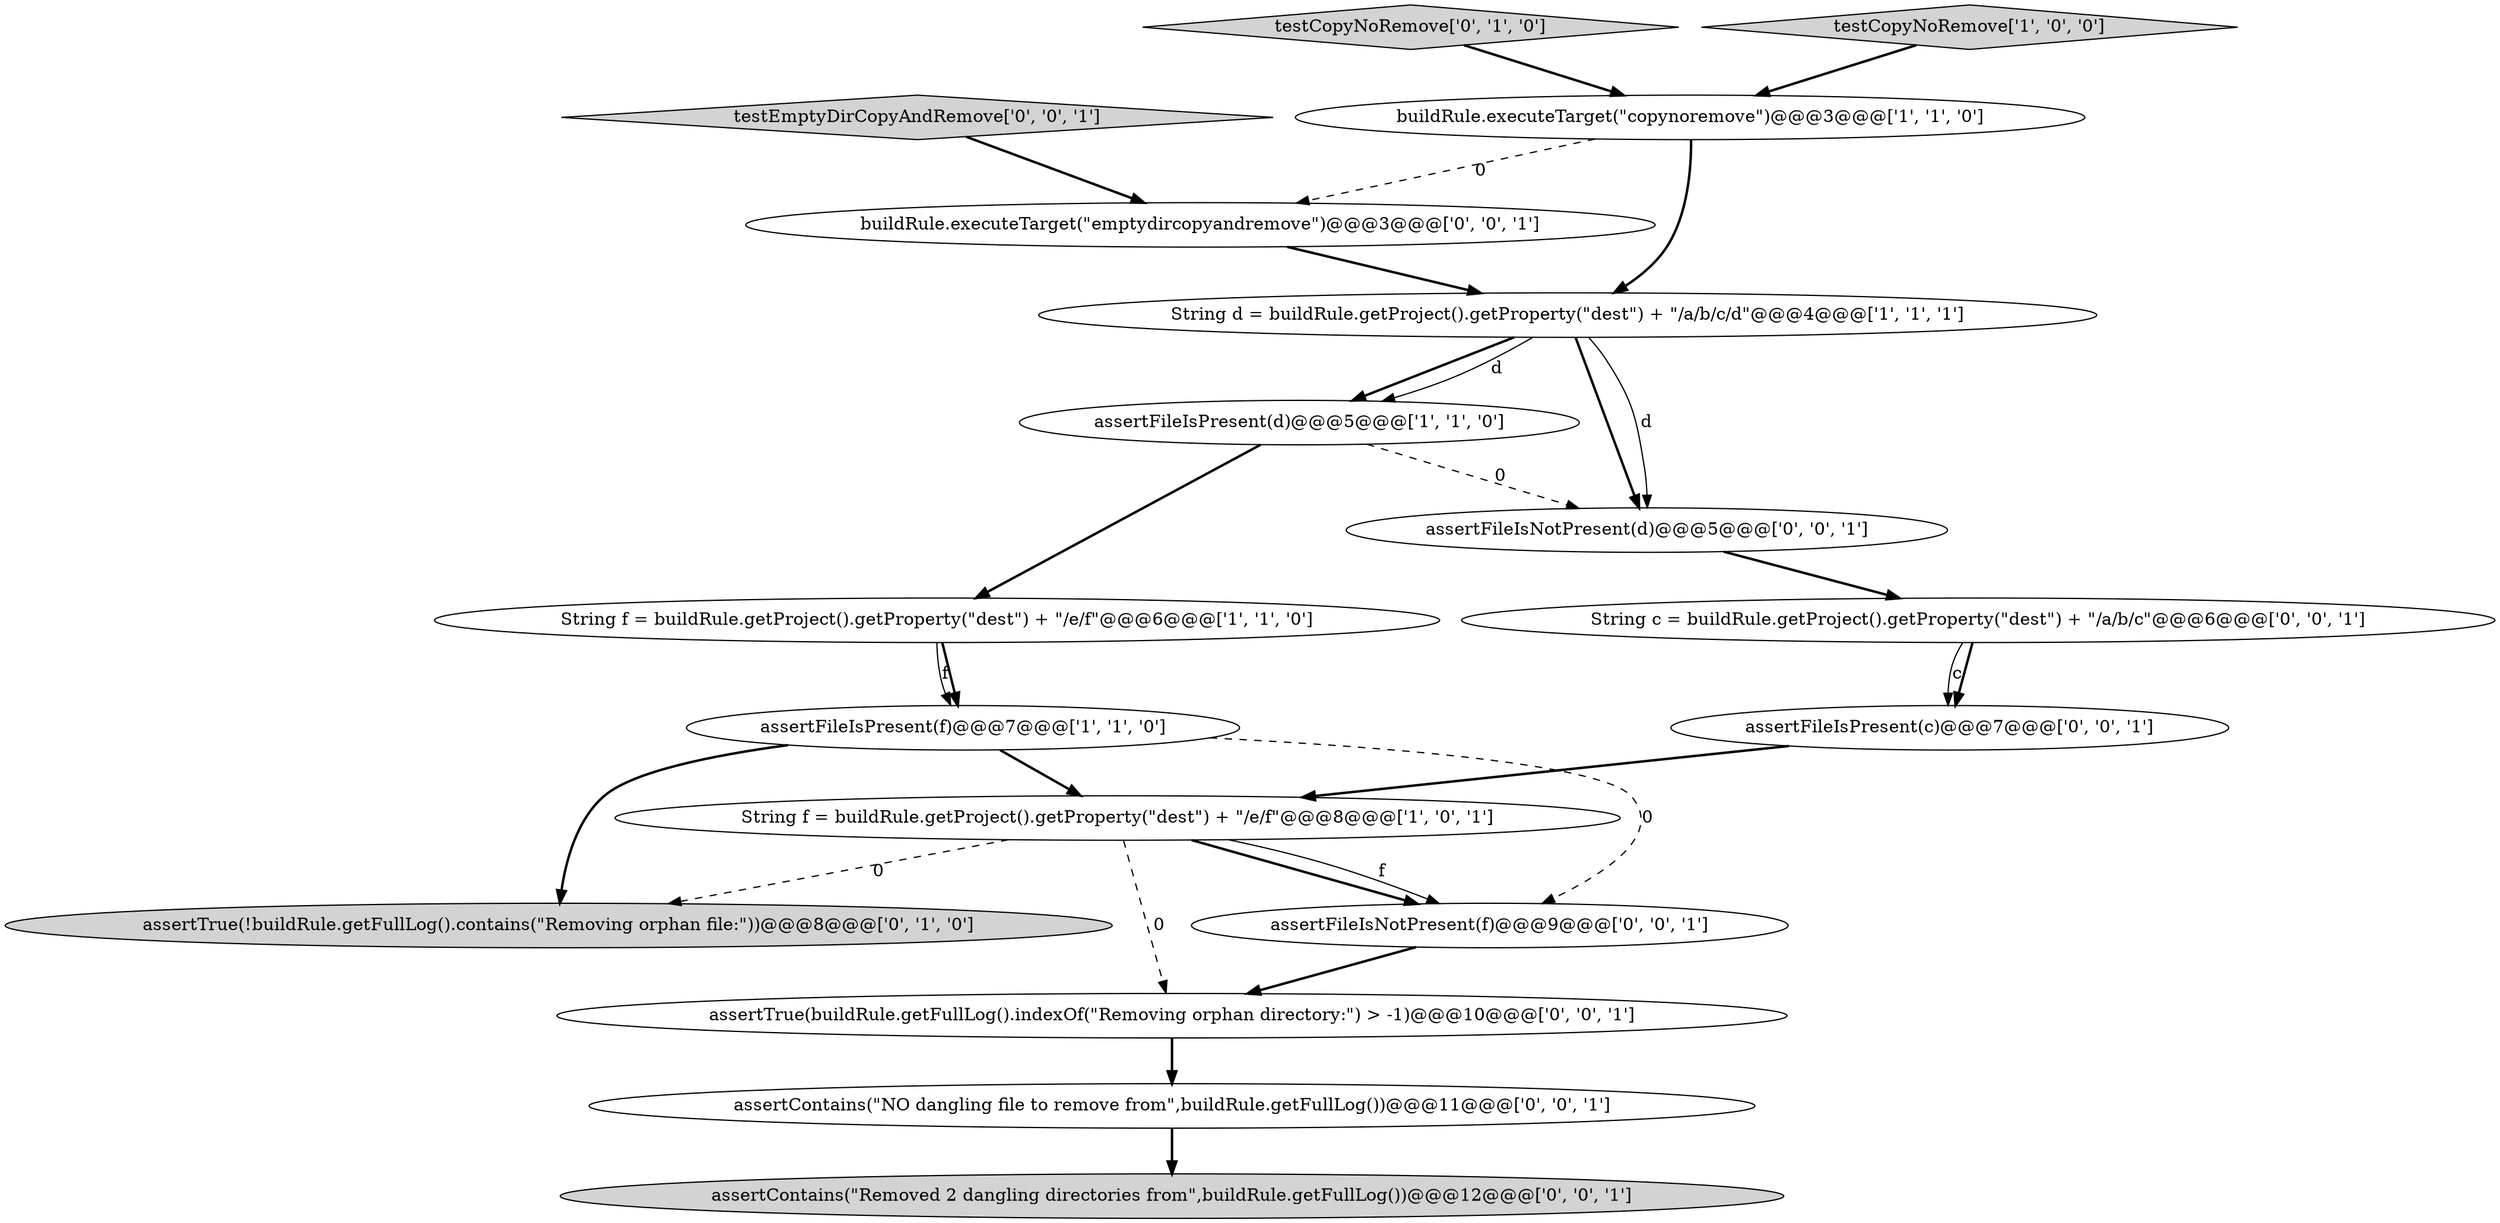 digraph {
1 [style = filled, label = "String f = buildRule.getProject().getProperty(\"dest\") + \"/e/f\"@@@8@@@['1', '0', '1']", fillcolor = white, shape = ellipse image = "AAA0AAABBB1BBB"];
9 [style = filled, label = "assertFileIsPresent(c)@@@7@@@['0', '0', '1']", fillcolor = white, shape = ellipse image = "AAA0AAABBB3BBB"];
10 [style = filled, label = "buildRule.executeTarget(\"emptydircopyandremove\")@@@3@@@['0', '0', '1']", fillcolor = white, shape = ellipse image = "AAA0AAABBB3BBB"];
11 [style = filled, label = "assertTrue(buildRule.getFullLog().indexOf(\"Removing orphan directory:\") > -1)@@@10@@@['0', '0', '1']", fillcolor = white, shape = ellipse image = "AAA0AAABBB3BBB"];
8 [style = filled, label = "testCopyNoRemove['0', '1', '0']", fillcolor = lightgray, shape = diamond image = "AAA0AAABBB2BBB"];
17 [style = filled, label = "assertContains(\"NO dangling file to remove from\",buildRule.getFullLog())@@@11@@@['0', '0', '1']", fillcolor = white, shape = ellipse image = "AAA0AAABBB3BBB"];
15 [style = filled, label = "assertContains(\"Removed 2 dangling directories from\",buildRule.getFullLog())@@@12@@@['0', '0', '1']", fillcolor = lightgray, shape = ellipse image = "AAA0AAABBB3BBB"];
16 [style = filled, label = "String c = buildRule.getProject().getProperty(\"dest\") + \"/a/b/c\"@@@6@@@['0', '0', '1']", fillcolor = white, shape = ellipse image = "AAA0AAABBB3BBB"];
2 [style = filled, label = "assertFileIsPresent(d)@@@5@@@['1', '1', '0']", fillcolor = white, shape = ellipse image = "AAA0AAABBB1BBB"];
5 [style = filled, label = "String d = buildRule.getProject().getProperty(\"dest\") + \"/a/b/c/d\"@@@4@@@['1', '1', '1']", fillcolor = white, shape = ellipse image = "AAA0AAABBB1BBB"];
6 [style = filled, label = "testCopyNoRemove['1', '0', '0']", fillcolor = lightgray, shape = diamond image = "AAA0AAABBB1BBB"];
12 [style = filled, label = "testEmptyDirCopyAndRemove['0', '0', '1']", fillcolor = lightgray, shape = diamond image = "AAA0AAABBB3BBB"];
13 [style = filled, label = "assertFileIsNotPresent(d)@@@5@@@['0', '0', '1']", fillcolor = white, shape = ellipse image = "AAA0AAABBB3BBB"];
4 [style = filled, label = "buildRule.executeTarget(\"copynoremove\")@@@3@@@['1', '1', '0']", fillcolor = white, shape = ellipse image = "AAA0AAABBB1BBB"];
3 [style = filled, label = "String f = buildRule.getProject().getProperty(\"dest\") + \"/e/f\"@@@6@@@['1', '1', '0']", fillcolor = white, shape = ellipse image = "AAA0AAABBB1BBB"];
7 [style = filled, label = "assertTrue(!buildRule.getFullLog().contains(\"Removing orphan file:\"))@@@8@@@['0', '1', '0']", fillcolor = lightgray, shape = ellipse image = "AAA1AAABBB2BBB"];
0 [style = filled, label = "assertFileIsPresent(f)@@@7@@@['1', '1', '0']", fillcolor = white, shape = ellipse image = "AAA0AAABBB1BBB"];
14 [style = filled, label = "assertFileIsNotPresent(f)@@@9@@@['0', '0', '1']", fillcolor = white, shape = ellipse image = "AAA0AAABBB3BBB"];
5->2 [style = bold, label=""];
1->11 [style = dashed, label="0"];
6->4 [style = bold, label=""];
8->4 [style = bold, label=""];
0->7 [style = bold, label=""];
4->5 [style = bold, label=""];
4->10 [style = dashed, label="0"];
0->14 [style = dashed, label="0"];
3->0 [style = solid, label="f"];
11->17 [style = bold, label=""];
14->11 [style = bold, label=""];
1->14 [style = bold, label=""];
1->14 [style = solid, label="f"];
0->1 [style = bold, label=""];
5->13 [style = bold, label=""];
2->3 [style = bold, label=""];
1->7 [style = dashed, label="0"];
12->10 [style = bold, label=""];
5->13 [style = solid, label="d"];
17->15 [style = bold, label=""];
13->16 [style = bold, label=""];
3->0 [style = bold, label=""];
5->2 [style = solid, label="d"];
16->9 [style = solid, label="c"];
9->1 [style = bold, label=""];
10->5 [style = bold, label=""];
2->13 [style = dashed, label="0"];
16->9 [style = bold, label=""];
}
